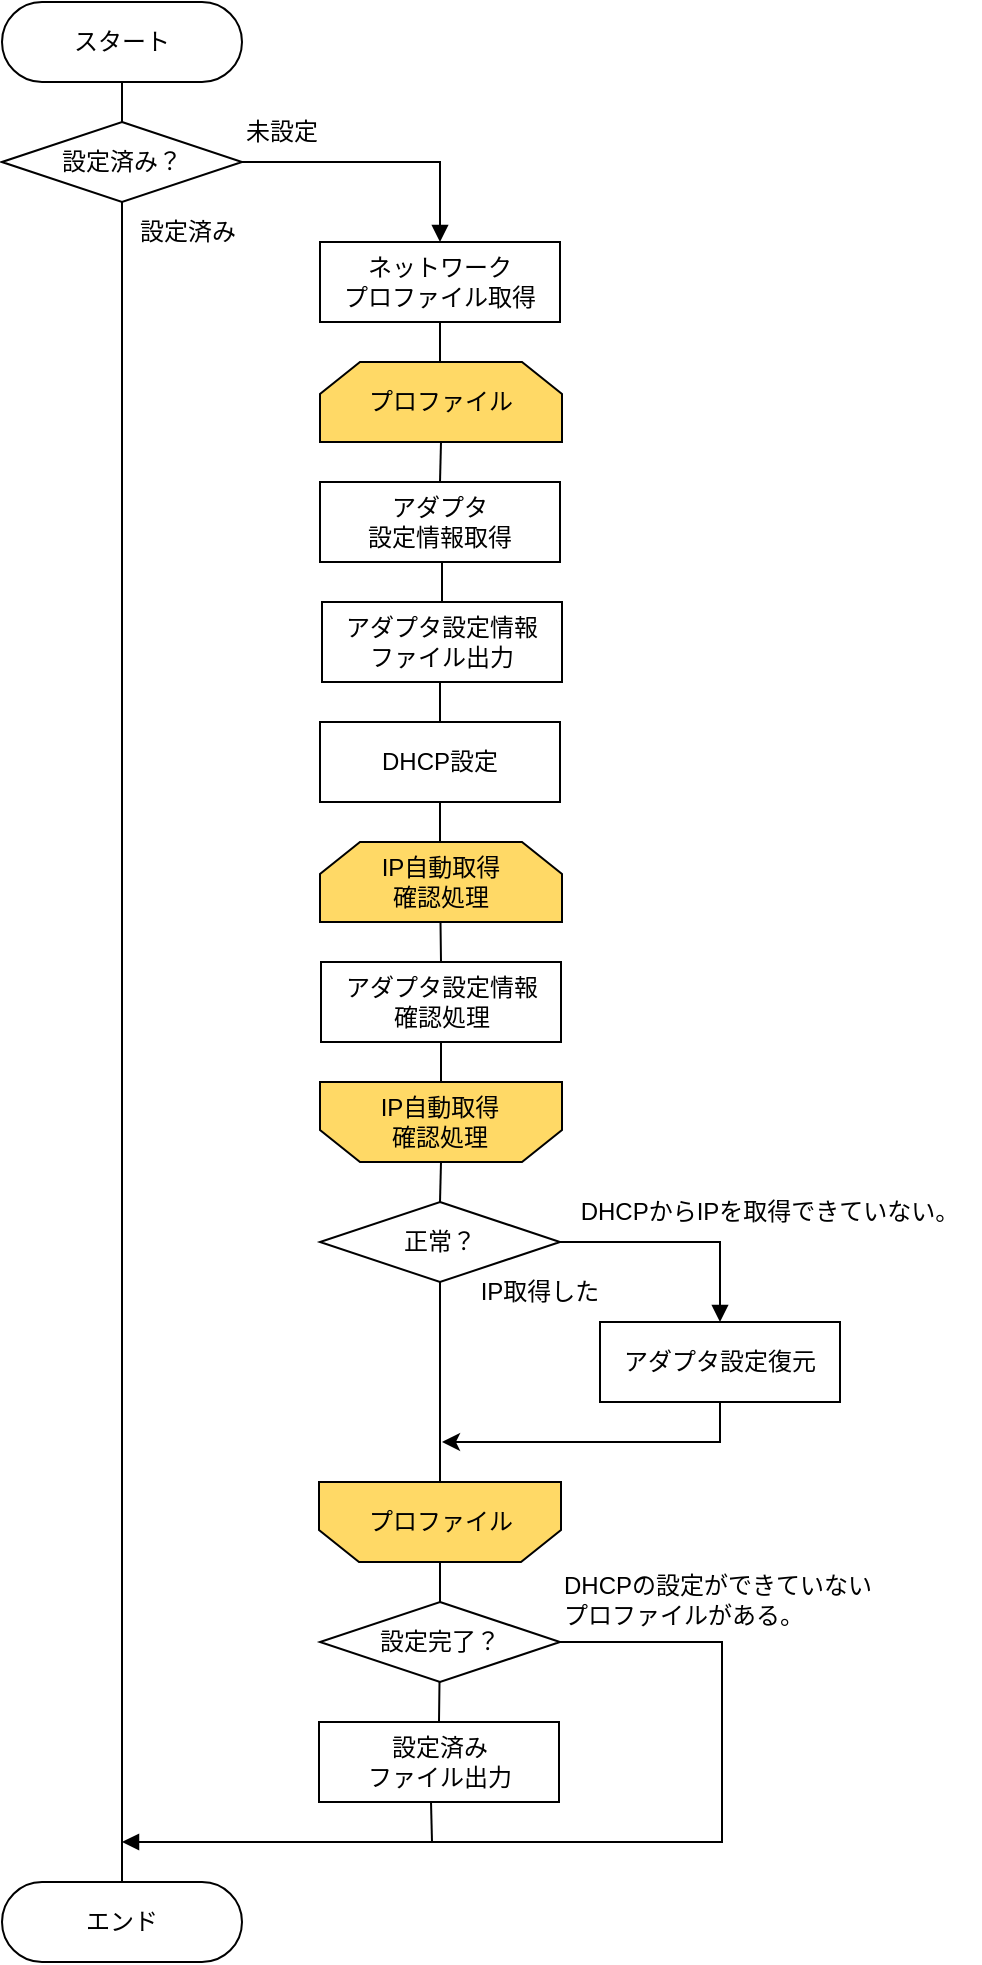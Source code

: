 <mxfile version="22.1.8" type="github">
  <diagram name="ページ1" id="wHj56v0oZ02i9ZqQ-0CH">
    <mxGraphModel dx="754" dy="872" grid="1" gridSize="10" guides="1" tooltips="1" connect="1" arrows="0" fold="1" page="1" pageScale="1" pageWidth="827" pageHeight="1169" math="0" shadow="0">
      <root>
        <mxCell id="0" />
        <mxCell id="1" parent="0" />
        <mxCell id="VmGl2ix6Ah8uTbjQqr3t-12" style="edgeStyle=orthogonalEdgeStyle;rounded=0;orthogonalLoop=1;jettySize=auto;html=1;entryX=0.5;entryY=0;entryDx=0;entryDy=0;endArrow=none;endFill=0;exitX=0.5;exitY=1;exitDx=0;exitDy=0;" edge="1" parent="1" source="VmGl2ix6Ah8uTbjQqr3t-27" target="VmGl2ix6Ah8uTbjQqr3t-23">
          <mxGeometry relative="1" as="geometry">
            <mxPoint x="570" y="140" as="sourcePoint" />
          </mxGeometry>
        </mxCell>
        <mxCell id="VmGl2ix6Ah8uTbjQqr3t-1" value="スタート" style="rounded=1;whiteSpace=wrap;html=1;arcSize=50;" vertex="1" parent="1">
          <mxGeometry x="360" y="20" width="120" height="40" as="geometry" />
        </mxCell>
        <mxCell id="VmGl2ix6Ah8uTbjQqr3t-13" style="edgeStyle=orthogonalEdgeStyle;rounded=0;orthogonalLoop=1;jettySize=auto;html=1;entryX=0.5;entryY=0;entryDx=0;entryDy=0;endArrow=none;endFill=0;exitX=0.5;exitY=1;exitDx=0;exitDy=0;" edge="1" parent="1" source="VmGl2ix6Ah8uTbjQqr3t-35" target="VmGl2ix6Ah8uTbjQqr3t-3">
          <mxGeometry relative="1" as="geometry">
            <mxPoint x="579" y="320" as="sourcePoint" />
          </mxGeometry>
        </mxCell>
        <mxCell id="VmGl2ix6Ah8uTbjQqr3t-2" value="ネットワーク&lt;br&gt;プロファイル取得" style="rounded=0;whiteSpace=wrap;html=1;" vertex="1" parent="1">
          <mxGeometry x="519" y="140" width="120" height="40" as="geometry" />
        </mxCell>
        <mxCell id="VmGl2ix6Ah8uTbjQqr3t-14" style="edgeStyle=orthogonalEdgeStyle;rounded=0;orthogonalLoop=1;jettySize=auto;html=1;exitX=0.5;exitY=1;exitDx=0;exitDy=0;entryX=0.5;entryY=0;entryDx=0;entryDy=0;endArrow=none;endFill=0;" edge="1" parent="1" source="VmGl2ix6Ah8uTbjQqr3t-3" target="VmGl2ix6Ah8uTbjQqr3t-4">
          <mxGeometry relative="1" as="geometry" />
        </mxCell>
        <mxCell id="VmGl2ix6Ah8uTbjQqr3t-3" value="アダプタ設定情報&lt;br&gt;ファイル出力" style="rounded=0;whiteSpace=wrap;html=1;" vertex="1" parent="1">
          <mxGeometry x="520" y="320" width="120" height="40" as="geometry" />
        </mxCell>
        <mxCell id="VmGl2ix6Ah8uTbjQqr3t-15" style="edgeStyle=orthogonalEdgeStyle;rounded=0;orthogonalLoop=1;jettySize=auto;html=1;exitX=0.5;exitY=1;exitDx=0;exitDy=0;entryX=0.5;entryY=0;entryDx=0;entryDy=0;endArrow=none;endFill=0;" edge="1" parent="1" source="VmGl2ix6Ah8uTbjQqr3t-4" target="VmGl2ix6Ah8uTbjQqr3t-5">
          <mxGeometry relative="1" as="geometry" />
        </mxCell>
        <mxCell id="VmGl2ix6Ah8uTbjQqr3t-4" value="DHCP設定" style="rounded=0;whiteSpace=wrap;html=1;" vertex="1" parent="1">
          <mxGeometry x="519" y="380" width="120" height="40" as="geometry" />
        </mxCell>
        <mxCell id="VmGl2ix6Ah8uTbjQqr3t-16" style="edgeStyle=orthogonalEdgeStyle;rounded=0;orthogonalLoop=1;jettySize=auto;html=1;exitX=0.5;exitY=1;exitDx=0;exitDy=0;entryX=0.5;entryY=1;entryDx=0;entryDy=0;endArrow=none;endFill=0;" edge="1" parent="1" source="VmGl2ix6Ah8uTbjQqr3t-5" target="VmGl2ix6Ah8uTbjQqr3t-37">
          <mxGeometry relative="1" as="geometry" />
        </mxCell>
        <mxCell id="VmGl2ix6Ah8uTbjQqr3t-5" value="アダプタ設定情報&lt;br&gt;確認処理" style="rounded=0;whiteSpace=wrap;html=1;" vertex="1" parent="1">
          <mxGeometry x="519.5" y="500" width="120" height="40" as="geometry" />
        </mxCell>
        <mxCell id="VmGl2ix6Ah8uTbjQqr3t-43" style="edgeStyle=orthogonalEdgeStyle;rounded=0;orthogonalLoop=1;jettySize=auto;html=1;exitX=0.5;exitY=1;exitDx=0;exitDy=0;entryX=0.5;entryY=1;entryDx=0;entryDy=0;endArrow=none;endFill=0;" edge="1" parent="1" source="VmGl2ix6Ah8uTbjQqr3t-6" target="VmGl2ix6Ah8uTbjQqr3t-38">
          <mxGeometry relative="1" as="geometry" />
        </mxCell>
        <mxCell id="VmGl2ix6Ah8uTbjQqr3t-6" value="正常？" style="rhombus;whiteSpace=wrap;html=1;" vertex="1" parent="1">
          <mxGeometry x="519" y="620" width="120" height="40" as="geometry" />
        </mxCell>
        <mxCell id="VmGl2ix6Ah8uTbjQqr3t-44" style="edgeStyle=orthogonalEdgeStyle;rounded=0;orthogonalLoop=1;jettySize=auto;html=1;exitX=0.5;exitY=1;exitDx=0;exitDy=0;" edge="1" parent="1" source="VmGl2ix6Ah8uTbjQqr3t-7">
          <mxGeometry relative="1" as="geometry">
            <mxPoint x="580" y="740" as="targetPoint" />
            <Array as="points">
              <mxPoint x="719" y="740" />
              <mxPoint x="580" y="740" />
            </Array>
          </mxGeometry>
        </mxCell>
        <mxCell id="VmGl2ix6Ah8uTbjQqr3t-7" value="アダプタ設定復元" style="rounded=0;whiteSpace=wrap;html=1;" vertex="1" parent="1">
          <mxGeometry x="659" y="680" width="120" height="40" as="geometry" />
        </mxCell>
        <mxCell id="VmGl2ix6Ah8uTbjQqr3t-8" value="" style="endArrow=block;html=1;rounded=0;edgeStyle=orthogonalEdgeStyle;exitX=1;exitY=0.5;exitDx=0;exitDy=0;entryX=0.5;entryY=0;entryDx=0;entryDy=0;endFill=1;" edge="1" parent="1" source="VmGl2ix6Ah8uTbjQqr3t-6" target="VmGl2ix6Ah8uTbjQqr3t-7">
          <mxGeometry width="50" height="50" relative="1" as="geometry">
            <mxPoint x="519" y="710" as="sourcePoint" />
            <mxPoint x="569" y="660" as="targetPoint" />
          </mxGeometry>
        </mxCell>
        <mxCell id="VmGl2ix6Ah8uTbjQqr3t-17" value="DHCPからIPを取得できていない。" style="text;html=1;strokeColor=none;fillColor=none;align=center;verticalAlign=middle;whiteSpace=wrap;rounded=0;" vertex="1" parent="1">
          <mxGeometry x="639" y="610" width="210" height="30" as="geometry" />
        </mxCell>
        <mxCell id="VmGl2ix6Ah8uTbjQqr3t-25" style="edgeStyle=orthogonalEdgeStyle;rounded=0;orthogonalLoop=1;jettySize=auto;html=1;exitX=1;exitY=0.5;exitDx=0;exitDy=0;endArrow=block;endFill=1;" edge="1" parent="1" source="VmGl2ix6Ah8uTbjQqr3t-47">
          <mxGeometry relative="1" as="geometry">
            <mxPoint x="420" y="940" as="targetPoint" />
            <mxPoint x="719" y="960" as="sourcePoint" />
            <Array as="points">
              <mxPoint x="720" y="840" />
              <mxPoint x="720" y="940" />
            </Array>
          </mxGeometry>
        </mxCell>
        <mxCell id="VmGl2ix6Ah8uTbjQqr3t-20" value="設定済み&lt;br&gt;ファイル出力" style="rounded=0;whiteSpace=wrap;html=1;" vertex="1" parent="1">
          <mxGeometry x="518.5" y="880" width="120" height="40" as="geometry" />
        </mxCell>
        <mxCell id="VmGl2ix6Ah8uTbjQqr3t-23" value="エンド" style="rounded=1;whiteSpace=wrap;html=1;arcSize=50;" vertex="1" parent="1">
          <mxGeometry x="360" y="960" width="120" height="40" as="geometry" />
        </mxCell>
        <mxCell id="VmGl2ix6Ah8uTbjQqr3t-26" value="IP取得した" style="text;html=1;strokeColor=none;fillColor=none;align=center;verticalAlign=middle;whiteSpace=wrap;rounded=0;" vertex="1" parent="1">
          <mxGeometry x="589" y="650" width="80" height="30" as="geometry" />
        </mxCell>
        <mxCell id="VmGl2ix6Ah8uTbjQqr3t-27" value="設定済み？" style="rhombus;whiteSpace=wrap;html=1;" vertex="1" parent="1">
          <mxGeometry x="360" y="80" width="120" height="40" as="geometry" />
        </mxCell>
        <mxCell id="VmGl2ix6Ah8uTbjQqr3t-28" style="edgeStyle=orthogonalEdgeStyle;rounded=0;orthogonalLoop=1;jettySize=auto;html=1;entryX=0.5;entryY=0;entryDx=0;entryDy=0;endArrow=none;endFill=0;" edge="1" parent="1" source="VmGl2ix6Ah8uTbjQqr3t-1" target="VmGl2ix6Ah8uTbjQqr3t-27">
          <mxGeometry relative="1" as="geometry">
            <mxPoint x="540" y="110" as="sourcePoint" />
            <mxPoint x="540" y="130" as="targetPoint" />
          </mxGeometry>
        </mxCell>
        <mxCell id="VmGl2ix6Ah8uTbjQqr3t-29" value="" style="endArrow=block;html=1;rounded=0;edgeStyle=orthogonalEdgeStyle;endFill=1;" edge="1" parent="1" source="VmGl2ix6Ah8uTbjQqr3t-27" target="VmGl2ix6Ah8uTbjQqr3t-2">
          <mxGeometry width="50" height="50" relative="1" as="geometry">
            <mxPoint x="480" y="100" as="sourcePoint" />
            <mxPoint x="560" y="140" as="targetPoint" />
          </mxGeometry>
        </mxCell>
        <mxCell id="VmGl2ix6Ah8uTbjQqr3t-30" value="未設定" style="text;html=1;strokeColor=none;fillColor=none;align=left;verticalAlign=middle;whiteSpace=wrap;rounded=0;" vertex="1" parent="1">
          <mxGeometry x="480" y="70" width="60" height="30" as="geometry" />
        </mxCell>
        <mxCell id="VmGl2ix6Ah8uTbjQqr3t-31" value="設定済み" style="text;html=1;strokeColor=none;fillColor=none;align=left;verticalAlign=middle;whiteSpace=wrap;rounded=0;" vertex="1" parent="1">
          <mxGeometry x="427" y="120" width="60" height="30" as="geometry" />
        </mxCell>
        <mxCell id="VmGl2ix6Ah8uTbjQqr3t-32" style="edgeStyle=orthogonalEdgeStyle;rounded=0;orthogonalLoop=1;jettySize=auto;html=1;exitX=0.5;exitY=1;exitDx=0;exitDy=0;endArrow=none;endFill=0;" edge="1" parent="1">
          <mxGeometry relative="1" as="geometry">
            <mxPoint x="574.5" y="920" as="sourcePoint" />
            <mxPoint x="575" y="940" as="targetPoint" />
          </mxGeometry>
        </mxCell>
        <mxCell id="VmGl2ix6Ah8uTbjQqr3t-50" style="edgeStyle=orthogonalEdgeStyle;rounded=0;orthogonalLoop=1;jettySize=auto;html=1;exitX=0.5;exitY=1;exitDx=0;exitDy=0;entryX=0.5;entryY=0;entryDx=0;entryDy=0;endArrow=none;endFill=0;" edge="1" parent="1" source="VmGl2ix6Ah8uTbjQqr3t-33" target="VmGl2ix6Ah8uTbjQqr3t-35">
          <mxGeometry relative="1" as="geometry" />
        </mxCell>
        <mxCell id="VmGl2ix6Ah8uTbjQqr3t-33" value="プロファイル" style="shape=loopLimit;whiteSpace=wrap;html=1;fillColor=#FFD966;" vertex="1" parent="1">
          <mxGeometry x="519" y="200" width="121" height="40" as="geometry" />
        </mxCell>
        <mxCell id="VmGl2ix6Ah8uTbjQqr3t-34" style="edgeStyle=orthogonalEdgeStyle;rounded=0;orthogonalLoop=1;jettySize=auto;html=1;endArrow=none;endFill=0;exitX=0.5;exitY=1;exitDx=0;exitDy=0;" edge="1" parent="1" source="VmGl2ix6Ah8uTbjQqr3t-2" target="VmGl2ix6Ah8uTbjQqr3t-33">
          <mxGeometry relative="1" as="geometry">
            <mxPoint x="579" y="170" as="sourcePoint" />
            <mxPoint x="580" y="200" as="targetPoint" />
          </mxGeometry>
        </mxCell>
        <mxCell id="VmGl2ix6Ah8uTbjQqr3t-35" value="アダプタ&lt;br&gt;設定情報取得" style="rounded=0;whiteSpace=wrap;html=1;" vertex="1" parent="1">
          <mxGeometry x="519" y="260" width="120" height="40" as="geometry" />
        </mxCell>
        <mxCell id="VmGl2ix6Ah8uTbjQqr3t-36" value="IP自動取得&lt;br&gt;確認処理" style="shape=loopLimit;whiteSpace=wrap;html=1;fillColor=#FFD966;" vertex="1" parent="1">
          <mxGeometry x="519" y="440" width="121" height="40" as="geometry" />
        </mxCell>
        <mxCell id="VmGl2ix6Ah8uTbjQqr3t-42" style="edgeStyle=orthogonalEdgeStyle;rounded=0;orthogonalLoop=1;jettySize=auto;html=1;exitX=0.5;exitY=0;exitDx=0;exitDy=0;entryX=0.5;entryY=0;entryDx=0;entryDy=0;endArrow=none;endFill=0;" edge="1" parent="1" source="VmGl2ix6Ah8uTbjQqr3t-37" target="VmGl2ix6Ah8uTbjQqr3t-6">
          <mxGeometry relative="1" as="geometry" />
        </mxCell>
        <mxCell id="VmGl2ix6Ah8uTbjQqr3t-37" value="" style="shape=loopLimit;whiteSpace=wrap;html=1;rotation=-180;verticalAlign=middle;fillColor=#FFD966;" vertex="1" parent="1">
          <mxGeometry x="519" y="560" width="121" height="40" as="geometry" />
        </mxCell>
        <mxCell id="VmGl2ix6Ah8uTbjQqr3t-38" value="" style="shape=loopLimit;whiteSpace=wrap;html=1;rotation=-180;verticalAlign=middle;fillColor=#FFD966;" vertex="1" parent="1">
          <mxGeometry x="518.5" y="760" width="121" height="40" as="geometry" />
        </mxCell>
        <mxCell id="VmGl2ix6Ah8uTbjQqr3t-39" style="edgeStyle=orthogonalEdgeStyle;rounded=0;orthogonalLoop=1;jettySize=auto;html=1;endArrow=none;endFill=0;" edge="1" parent="1" source="VmGl2ix6Ah8uTbjQqr3t-38" target="VmGl2ix6Ah8uTbjQqr3t-20">
          <mxGeometry relative="1" as="geometry">
            <mxPoint x="579" y="820" as="sourcePoint" />
            <mxPoint x="579" y="840" as="targetPoint" />
          </mxGeometry>
        </mxCell>
        <mxCell id="VmGl2ix6Ah8uTbjQqr3t-45" value="IP自動取得&lt;br&gt;確認処理" style="text;html=1;strokeColor=none;fillColor=none;align=center;verticalAlign=middle;whiteSpace=wrap;rounded=0;" vertex="1" parent="1">
          <mxGeometry x="538.5" y="565" width="80" height="30" as="geometry" />
        </mxCell>
        <mxCell id="VmGl2ix6Ah8uTbjQqr3t-46" value="プロファイル" style="text;html=1;strokeColor=none;fillColor=none;align=center;verticalAlign=middle;whiteSpace=wrap;rounded=0;" vertex="1" parent="1">
          <mxGeometry x="539" y="765" width="81" height="30" as="geometry" />
        </mxCell>
        <mxCell id="VmGl2ix6Ah8uTbjQqr3t-47" value="設定完了？" style="rhombus;whiteSpace=wrap;html=1;" vertex="1" parent="1">
          <mxGeometry x="519" y="820" width="120" height="40" as="geometry" />
        </mxCell>
        <mxCell id="VmGl2ix6Ah8uTbjQqr3t-48" value="DHCPの設定ができていない&lt;br&gt;プロファイルがある。" style="text;html=1;strokeColor=none;fillColor=none;align=left;verticalAlign=middle;whiteSpace=wrap;rounded=0;" vertex="1" parent="1">
          <mxGeometry x="639" y="804" width="171" height="30" as="geometry" />
        </mxCell>
      </root>
    </mxGraphModel>
  </diagram>
</mxfile>
